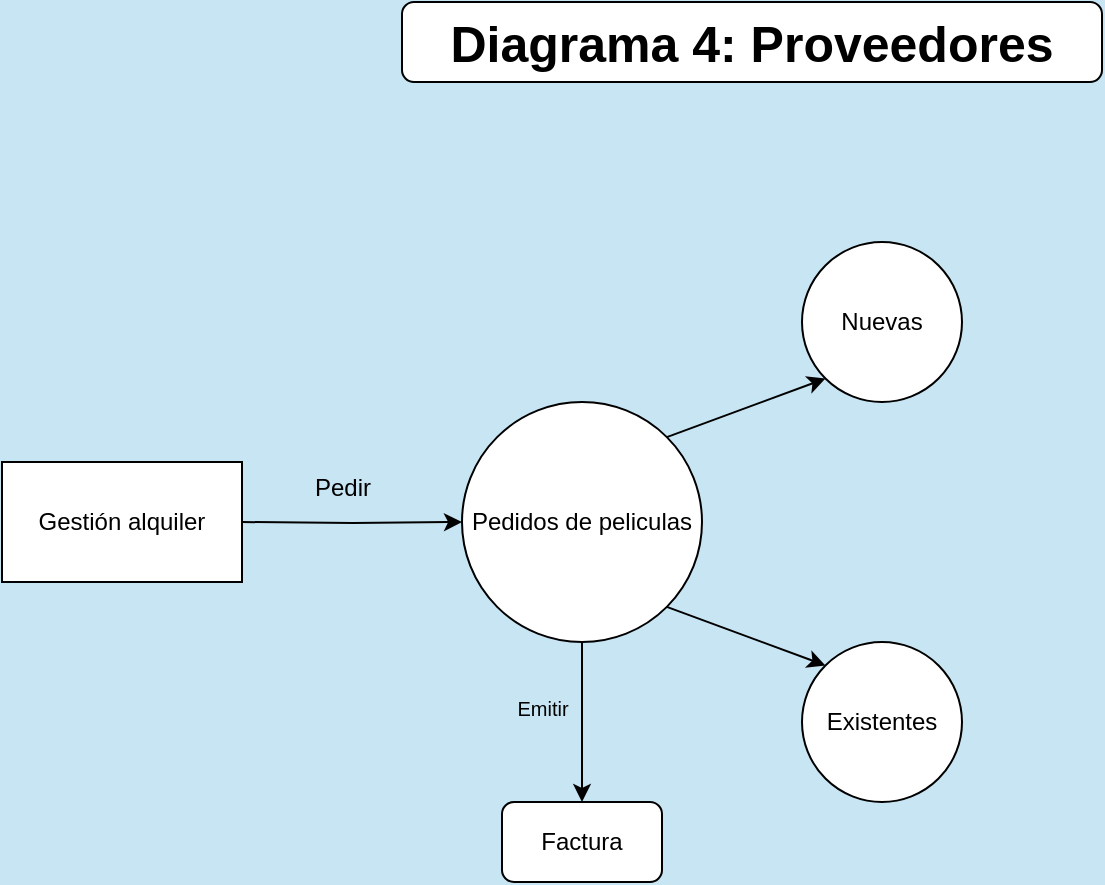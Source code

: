 <mxfile version="22.1.9" type="device">
  <diagram name="Página-1" id="5gsB9WSt0ofyKPX9FMrb">
    <mxGraphModel dx="1434" dy="746" grid="1" gridSize="10" guides="1" tooltips="1" connect="1" arrows="1" fold="1" page="1" pageScale="1" pageWidth="1169" pageHeight="827" background="#c8e5f3" math="0" shadow="0">
      <root>
        <mxCell id="0" />
        <mxCell id="1" parent="0" />
        <mxCell id="3a4_AmlxJf8o-_ZSuRU7-18" style="edgeStyle=orthogonalEdgeStyle;rounded=0;orthogonalLoop=1;jettySize=auto;html=1;exitX=1;exitY=0.5;exitDx=0;exitDy=0;entryX=0;entryY=0.5;entryDx=0;entryDy=0;" parent="1" target="3a4_AmlxJf8o-_ZSuRU7-6" edge="1">
          <mxGeometry relative="1" as="geometry">
            <mxPoint x="160" y="300" as="sourcePoint" />
          </mxGeometry>
        </mxCell>
        <mxCell id="3a4_AmlxJf8o-_ZSuRU7-2" value="&lt;b&gt;&lt;font style=&quot;font-size: 25px;&quot;&gt;Diagrama 4: Proveedores&lt;br&gt;&lt;/font&gt;&lt;/b&gt;" style="rounded=1;whiteSpace=wrap;html=1;" parent="1" vertex="1">
          <mxGeometry x="240" y="40" width="350" height="40" as="geometry" />
        </mxCell>
        <mxCell id="3a4_AmlxJf8o-_ZSuRU7-21" style="rounded=0;orthogonalLoop=1;jettySize=auto;html=1;exitX=1;exitY=1;exitDx=0;exitDy=0;entryX=0;entryY=0;entryDx=0;entryDy=0;" parent="1" source="3a4_AmlxJf8o-_ZSuRU7-6" target="3a4_AmlxJf8o-_ZSuRU7-20" edge="1">
          <mxGeometry relative="1" as="geometry" />
        </mxCell>
        <mxCell id="3a4_AmlxJf8o-_ZSuRU7-22" style="rounded=0;orthogonalLoop=1;jettySize=auto;html=1;exitX=1;exitY=0;exitDx=0;exitDy=0;entryX=0;entryY=1;entryDx=0;entryDy=0;" parent="1" source="3a4_AmlxJf8o-_ZSuRU7-6" target="3a4_AmlxJf8o-_ZSuRU7-19" edge="1">
          <mxGeometry relative="1" as="geometry" />
        </mxCell>
        <mxCell id="3a4_AmlxJf8o-_ZSuRU7-24" style="edgeStyle=orthogonalEdgeStyle;rounded=0;orthogonalLoop=1;jettySize=auto;html=1;exitX=0.5;exitY=1;exitDx=0;exitDy=0;" parent="1" source="3a4_AmlxJf8o-_ZSuRU7-6" target="3a4_AmlxJf8o-_ZSuRU7-23" edge="1">
          <mxGeometry relative="1" as="geometry" />
        </mxCell>
        <mxCell id="3a4_AmlxJf8o-_ZSuRU7-6" value="Pedidos de peliculas" style="ellipse;whiteSpace=wrap;html=1;aspect=fixed;" parent="1" vertex="1">
          <mxGeometry x="270" y="240" width="120" height="120" as="geometry" />
        </mxCell>
        <mxCell id="3a4_AmlxJf8o-_ZSuRU7-19" value="Nuevas" style="ellipse;whiteSpace=wrap;html=1;aspect=fixed;" parent="1" vertex="1">
          <mxGeometry x="440" y="160" width="80" height="80" as="geometry" />
        </mxCell>
        <mxCell id="3a4_AmlxJf8o-_ZSuRU7-20" value="Existentes" style="ellipse;whiteSpace=wrap;html=1;aspect=fixed;" parent="1" vertex="1">
          <mxGeometry x="440" y="360" width="80" height="80" as="geometry" />
        </mxCell>
        <mxCell id="3a4_AmlxJf8o-_ZSuRU7-23" value="Factura" style="rounded=1;whiteSpace=wrap;html=1;" parent="1" vertex="1">
          <mxGeometry x="290" y="440" width="80" height="40" as="geometry" />
        </mxCell>
        <mxCell id="3a4_AmlxJf8o-_ZSuRU7-25" value="&lt;font style=&quot;font-size: 10px;&quot;&gt;Emitir&lt;/font&gt;" style="text;html=1;align=center;verticalAlign=middle;resizable=0;points=[];autosize=1;strokeColor=none;fillColor=none;" parent="1" vertex="1">
          <mxGeometry x="285" y="378" width="50" height="30" as="geometry" />
        </mxCell>
        <mxCell id="3a4_AmlxJf8o-_ZSuRU7-26" value="Pedir" style="text;html=1;align=center;verticalAlign=middle;resizable=0;points=[];autosize=1;strokeColor=none;fillColor=none;" parent="1" vertex="1">
          <mxGeometry x="185" y="268" width="50" height="30" as="geometry" />
        </mxCell>
        <mxCell id="HpP-E_wjw0MOkHpNnoEZ-2" value="&lt;div&gt;Gestión alquiler&lt;/div&gt;" style="rounded=0;whiteSpace=wrap;html=1;" vertex="1" parent="1">
          <mxGeometry x="40" y="270" width="120" height="60" as="geometry" />
        </mxCell>
      </root>
    </mxGraphModel>
  </diagram>
</mxfile>

